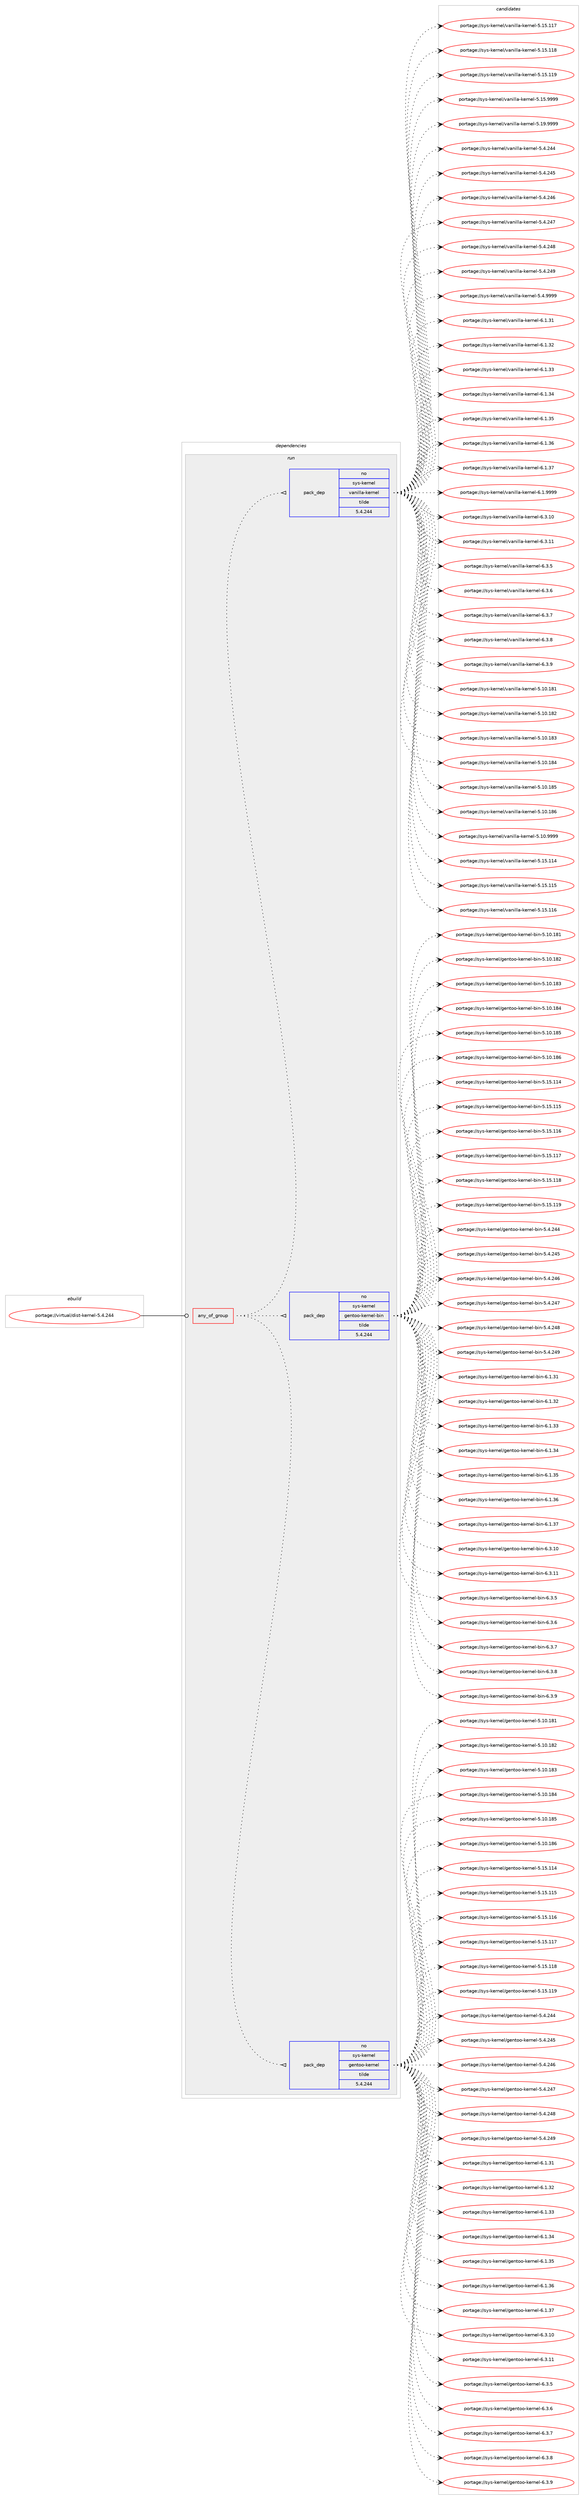 digraph prolog {

# *************
# Graph options
# *************

newrank=true;
concentrate=true;
compound=true;
graph [rankdir=LR,fontname=Helvetica,fontsize=10,ranksep=1.5];#, ranksep=2.5, nodesep=0.2];
edge  [arrowhead=vee];
node  [fontname=Helvetica,fontsize=10];

# **********
# The ebuild
# **********

subgraph cluster_leftcol {
color=gray;
rank=same;
label=<<i>ebuild</i>>;
id [label="portage://virtual/dist-kernel-5.4.244", color=red, width=4, href="../virtual/dist-kernel-5.4.244.svg"];
}

# ****************
# The dependencies
# ****************

subgraph cluster_midcol {
color=gray;
label=<<i>dependencies</i>>;
subgraph cluster_compile {
fillcolor="#eeeeee";
style=filled;
label=<<i>compile</i>>;
}
subgraph cluster_compileandrun {
fillcolor="#eeeeee";
style=filled;
label=<<i>compile and run</i>>;
}
subgraph cluster_run {
fillcolor="#eeeeee";
style=filled;
label=<<i>run</i>>;
subgraph any16 {
dependency258 [label=<<TABLE BORDER="0" CELLBORDER="1" CELLSPACING="0" CELLPADDING="4"><TR><TD CELLPADDING="10">any_of_group</TD></TR></TABLE>>, shape=none, color=red];subgraph pack152 {
dependency259 [label=<<TABLE BORDER="0" CELLBORDER="1" CELLSPACING="0" CELLPADDING="4" WIDTH="220"><TR><TD ROWSPAN="6" CELLPADDING="30">pack_dep</TD></TR><TR><TD WIDTH="110">no</TD></TR><TR><TD>sys-kernel</TD></TR><TR><TD>gentoo-kernel</TD></TR><TR><TD>tilde</TD></TR><TR><TD>5.4.244</TD></TR></TABLE>>, shape=none, color=blue];
}
dependency258:e -> dependency259:w [weight=20,style="dotted",arrowhead="oinv"];
subgraph pack153 {
dependency260 [label=<<TABLE BORDER="0" CELLBORDER="1" CELLSPACING="0" CELLPADDING="4" WIDTH="220"><TR><TD ROWSPAN="6" CELLPADDING="30">pack_dep</TD></TR><TR><TD WIDTH="110">no</TD></TR><TR><TD>sys-kernel</TD></TR><TR><TD>gentoo-kernel-bin</TD></TR><TR><TD>tilde</TD></TR><TR><TD>5.4.244</TD></TR></TABLE>>, shape=none, color=blue];
}
dependency258:e -> dependency260:w [weight=20,style="dotted",arrowhead="oinv"];
subgraph pack154 {
dependency261 [label=<<TABLE BORDER="0" CELLBORDER="1" CELLSPACING="0" CELLPADDING="4" WIDTH="220"><TR><TD ROWSPAN="6" CELLPADDING="30">pack_dep</TD></TR><TR><TD WIDTH="110">no</TD></TR><TR><TD>sys-kernel</TD></TR><TR><TD>vanilla-kernel</TD></TR><TR><TD>tilde</TD></TR><TR><TD>5.4.244</TD></TR></TABLE>>, shape=none, color=blue];
}
dependency258:e -> dependency261:w [weight=20,style="dotted",arrowhead="oinv"];
}
id:e -> dependency258:w [weight=20,style="solid",arrowhead="odot"];
}
}

# **************
# The candidates
# **************

subgraph cluster_choices {
rank=same;
color=gray;
label=<<i>candidates</i>>;

subgraph choice152 {
color=black;
nodesep=1;
choice115121115451071011141101011084710310111011611111145107101114110101108455346494846495649 [label="portage://sys-kernel/gentoo-kernel-5.10.181", color=red, width=4,href="../sys-kernel/gentoo-kernel-5.10.181.svg"];
choice115121115451071011141101011084710310111011611111145107101114110101108455346494846495650 [label="portage://sys-kernel/gentoo-kernel-5.10.182", color=red, width=4,href="../sys-kernel/gentoo-kernel-5.10.182.svg"];
choice115121115451071011141101011084710310111011611111145107101114110101108455346494846495651 [label="portage://sys-kernel/gentoo-kernel-5.10.183", color=red, width=4,href="../sys-kernel/gentoo-kernel-5.10.183.svg"];
choice115121115451071011141101011084710310111011611111145107101114110101108455346494846495652 [label="portage://sys-kernel/gentoo-kernel-5.10.184", color=red, width=4,href="../sys-kernel/gentoo-kernel-5.10.184.svg"];
choice115121115451071011141101011084710310111011611111145107101114110101108455346494846495653 [label="portage://sys-kernel/gentoo-kernel-5.10.185", color=red, width=4,href="../sys-kernel/gentoo-kernel-5.10.185.svg"];
choice115121115451071011141101011084710310111011611111145107101114110101108455346494846495654 [label="portage://sys-kernel/gentoo-kernel-5.10.186", color=red, width=4,href="../sys-kernel/gentoo-kernel-5.10.186.svg"];
choice115121115451071011141101011084710310111011611111145107101114110101108455346495346494952 [label="portage://sys-kernel/gentoo-kernel-5.15.114", color=red, width=4,href="../sys-kernel/gentoo-kernel-5.15.114.svg"];
choice115121115451071011141101011084710310111011611111145107101114110101108455346495346494953 [label="portage://sys-kernel/gentoo-kernel-5.15.115", color=red, width=4,href="../sys-kernel/gentoo-kernel-5.15.115.svg"];
choice115121115451071011141101011084710310111011611111145107101114110101108455346495346494954 [label="portage://sys-kernel/gentoo-kernel-5.15.116", color=red, width=4,href="../sys-kernel/gentoo-kernel-5.15.116.svg"];
choice115121115451071011141101011084710310111011611111145107101114110101108455346495346494955 [label="portage://sys-kernel/gentoo-kernel-5.15.117", color=red, width=4,href="../sys-kernel/gentoo-kernel-5.15.117.svg"];
choice115121115451071011141101011084710310111011611111145107101114110101108455346495346494956 [label="portage://sys-kernel/gentoo-kernel-5.15.118", color=red, width=4,href="../sys-kernel/gentoo-kernel-5.15.118.svg"];
choice115121115451071011141101011084710310111011611111145107101114110101108455346495346494957 [label="portage://sys-kernel/gentoo-kernel-5.15.119", color=red, width=4,href="../sys-kernel/gentoo-kernel-5.15.119.svg"];
choice1151211154510710111411010110847103101110116111111451071011141101011084553465246505252 [label="portage://sys-kernel/gentoo-kernel-5.4.244", color=red, width=4,href="../sys-kernel/gentoo-kernel-5.4.244.svg"];
choice1151211154510710111411010110847103101110116111111451071011141101011084553465246505253 [label="portage://sys-kernel/gentoo-kernel-5.4.245", color=red, width=4,href="../sys-kernel/gentoo-kernel-5.4.245.svg"];
choice1151211154510710111411010110847103101110116111111451071011141101011084553465246505254 [label="portage://sys-kernel/gentoo-kernel-5.4.246", color=red, width=4,href="../sys-kernel/gentoo-kernel-5.4.246.svg"];
choice1151211154510710111411010110847103101110116111111451071011141101011084553465246505255 [label="portage://sys-kernel/gentoo-kernel-5.4.247", color=red, width=4,href="../sys-kernel/gentoo-kernel-5.4.247.svg"];
choice1151211154510710111411010110847103101110116111111451071011141101011084553465246505256 [label="portage://sys-kernel/gentoo-kernel-5.4.248", color=red, width=4,href="../sys-kernel/gentoo-kernel-5.4.248.svg"];
choice1151211154510710111411010110847103101110116111111451071011141101011084553465246505257 [label="portage://sys-kernel/gentoo-kernel-5.4.249", color=red, width=4,href="../sys-kernel/gentoo-kernel-5.4.249.svg"];
choice11512111545107101114110101108471031011101161111114510710111411010110845544649465149 [label="portage://sys-kernel/gentoo-kernel-6.1.31", color=red, width=4,href="../sys-kernel/gentoo-kernel-6.1.31.svg"];
choice11512111545107101114110101108471031011101161111114510710111411010110845544649465150 [label="portage://sys-kernel/gentoo-kernel-6.1.32", color=red, width=4,href="../sys-kernel/gentoo-kernel-6.1.32.svg"];
choice11512111545107101114110101108471031011101161111114510710111411010110845544649465151 [label="portage://sys-kernel/gentoo-kernel-6.1.33", color=red, width=4,href="../sys-kernel/gentoo-kernel-6.1.33.svg"];
choice11512111545107101114110101108471031011101161111114510710111411010110845544649465152 [label="portage://sys-kernel/gentoo-kernel-6.1.34", color=red, width=4,href="../sys-kernel/gentoo-kernel-6.1.34.svg"];
choice11512111545107101114110101108471031011101161111114510710111411010110845544649465153 [label="portage://sys-kernel/gentoo-kernel-6.1.35", color=red, width=4,href="../sys-kernel/gentoo-kernel-6.1.35.svg"];
choice11512111545107101114110101108471031011101161111114510710111411010110845544649465154 [label="portage://sys-kernel/gentoo-kernel-6.1.36", color=red, width=4,href="../sys-kernel/gentoo-kernel-6.1.36.svg"];
choice11512111545107101114110101108471031011101161111114510710111411010110845544649465155 [label="portage://sys-kernel/gentoo-kernel-6.1.37", color=red, width=4,href="../sys-kernel/gentoo-kernel-6.1.37.svg"];
choice11512111545107101114110101108471031011101161111114510710111411010110845544651464948 [label="portage://sys-kernel/gentoo-kernel-6.3.10", color=red, width=4,href="../sys-kernel/gentoo-kernel-6.3.10.svg"];
choice11512111545107101114110101108471031011101161111114510710111411010110845544651464949 [label="portage://sys-kernel/gentoo-kernel-6.3.11", color=red, width=4,href="../sys-kernel/gentoo-kernel-6.3.11.svg"];
choice115121115451071011141101011084710310111011611111145107101114110101108455446514653 [label="portage://sys-kernel/gentoo-kernel-6.3.5", color=red, width=4,href="../sys-kernel/gentoo-kernel-6.3.5.svg"];
choice115121115451071011141101011084710310111011611111145107101114110101108455446514654 [label="portage://sys-kernel/gentoo-kernel-6.3.6", color=red, width=4,href="../sys-kernel/gentoo-kernel-6.3.6.svg"];
choice115121115451071011141101011084710310111011611111145107101114110101108455446514655 [label="portage://sys-kernel/gentoo-kernel-6.3.7", color=red, width=4,href="../sys-kernel/gentoo-kernel-6.3.7.svg"];
choice115121115451071011141101011084710310111011611111145107101114110101108455446514656 [label="portage://sys-kernel/gentoo-kernel-6.3.8", color=red, width=4,href="../sys-kernel/gentoo-kernel-6.3.8.svg"];
choice115121115451071011141101011084710310111011611111145107101114110101108455446514657 [label="portage://sys-kernel/gentoo-kernel-6.3.9", color=red, width=4,href="../sys-kernel/gentoo-kernel-6.3.9.svg"];
dependency259:e -> choice115121115451071011141101011084710310111011611111145107101114110101108455346494846495649:w [style=dotted,weight="100"];
dependency259:e -> choice115121115451071011141101011084710310111011611111145107101114110101108455346494846495650:w [style=dotted,weight="100"];
dependency259:e -> choice115121115451071011141101011084710310111011611111145107101114110101108455346494846495651:w [style=dotted,weight="100"];
dependency259:e -> choice115121115451071011141101011084710310111011611111145107101114110101108455346494846495652:w [style=dotted,weight="100"];
dependency259:e -> choice115121115451071011141101011084710310111011611111145107101114110101108455346494846495653:w [style=dotted,weight="100"];
dependency259:e -> choice115121115451071011141101011084710310111011611111145107101114110101108455346494846495654:w [style=dotted,weight="100"];
dependency259:e -> choice115121115451071011141101011084710310111011611111145107101114110101108455346495346494952:w [style=dotted,weight="100"];
dependency259:e -> choice115121115451071011141101011084710310111011611111145107101114110101108455346495346494953:w [style=dotted,weight="100"];
dependency259:e -> choice115121115451071011141101011084710310111011611111145107101114110101108455346495346494954:w [style=dotted,weight="100"];
dependency259:e -> choice115121115451071011141101011084710310111011611111145107101114110101108455346495346494955:w [style=dotted,weight="100"];
dependency259:e -> choice115121115451071011141101011084710310111011611111145107101114110101108455346495346494956:w [style=dotted,weight="100"];
dependency259:e -> choice115121115451071011141101011084710310111011611111145107101114110101108455346495346494957:w [style=dotted,weight="100"];
dependency259:e -> choice1151211154510710111411010110847103101110116111111451071011141101011084553465246505252:w [style=dotted,weight="100"];
dependency259:e -> choice1151211154510710111411010110847103101110116111111451071011141101011084553465246505253:w [style=dotted,weight="100"];
dependency259:e -> choice1151211154510710111411010110847103101110116111111451071011141101011084553465246505254:w [style=dotted,weight="100"];
dependency259:e -> choice1151211154510710111411010110847103101110116111111451071011141101011084553465246505255:w [style=dotted,weight="100"];
dependency259:e -> choice1151211154510710111411010110847103101110116111111451071011141101011084553465246505256:w [style=dotted,weight="100"];
dependency259:e -> choice1151211154510710111411010110847103101110116111111451071011141101011084553465246505257:w [style=dotted,weight="100"];
dependency259:e -> choice11512111545107101114110101108471031011101161111114510710111411010110845544649465149:w [style=dotted,weight="100"];
dependency259:e -> choice11512111545107101114110101108471031011101161111114510710111411010110845544649465150:w [style=dotted,weight="100"];
dependency259:e -> choice11512111545107101114110101108471031011101161111114510710111411010110845544649465151:w [style=dotted,weight="100"];
dependency259:e -> choice11512111545107101114110101108471031011101161111114510710111411010110845544649465152:w [style=dotted,weight="100"];
dependency259:e -> choice11512111545107101114110101108471031011101161111114510710111411010110845544649465153:w [style=dotted,weight="100"];
dependency259:e -> choice11512111545107101114110101108471031011101161111114510710111411010110845544649465154:w [style=dotted,weight="100"];
dependency259:e -> choice11512111545107101114110101108471031011101161111114510710111411010110845544649465155:w [style=dotted,weight="100"];
dependency259:e -> choice11512111545107101114110101108471031011101161111114510710111411010110845544651464948:w [style=dotted,weight="100"];
dependency259:e -> choice11512111545107101114110101108471031011101161111114510710111411010110845544651464949:w [style=dotted,weight="100"];
dependency259:e -> choice115121115451071011141101011084710310111011611111145107101114110101108455446514653:w [style=dotted,weight="100"];
dependency259:e -> choice115121115451071011141101011084710310111011611111145107101114110101108455446514654:w [style=dotted,weight="100"];
dependency259:e -> choice115121115451071011141101011084710310111011611111145107101114110101108455446514655:w [style=dotted,weight="100"];
dependency259:e -> choice115121115451071011141101011084710310111011611111145107101114110101108455446514656:w [style=dotted,weight="100"];
dependency259:e -> choice115121115451071011141101011084710310111011611111145107101114110101108455446514657:w [style=dotted,weight="100"];
}
subgraph choice153 {
color=black;
nodesep=1;
choice1151211154510710111411010110847103101110116111111451071011141101011084598105110455346494846495649 [label="portage://sys-kernel/gentoo-kernel-bin-5.10.181", color=red, width=4,href="../sys-kernel/gentoo-kernel-bin-5.10.181.svg"];
choice1151211154510710111411010110847103101110116111111451071011141101011084598105110455346494846495650 [label="portage://sys-kernel/gentoo-kernel-bin-5.10.182", color=red, width=4,href="../sys-kernel/gentoo-kernel-bin-5.10.182.svg"];
choice1151211154510710111411010110847103101110116111111451071011141101011084598105110455346494846495651 [label="portage://sys-kernel/gentoo-kernel-bin-5.10.183", color=red, width=4,href="../sys-kernel/gentoo-kernel-bin-5.10.183.svg"];
choice1151211154510710111411010110847103101110116111111451071011141101011084598105110455346494846495652 [label="portage://sys-kernel/gentoo-kernel-bin-5.10.184", color=red, width=4,href="../sys-kernel/gentoo-kernel-bin-5.10.184.svg"];
choice1151211154510710111411010110847103101110116111111451071011141101011084598105110455346494846495653 [label="portage://sys-kernel/gentoo-kernel-bin-5.10.185", color=red, width=4,href="../sys-kernel/gentoo-kernel-bin-5.10.185.svg"];
choice1151211154510710111411010110847103101110116111111451071011141101011084598105110455346494846495654 [label="portage://sys-kernel/gentoo-kernel-bin-5.10.186", color=red, width=4,href="../sys-kernel/gentoo-kernel-bin-5.10.186.svg"];
choice1151211154510710111411010110847103101110116111111451071011141101011084598105110455346495346494952 [label="portage://sys-kernel/gentoo-kernel-bin-5.15.114", color=red, width=4,href="../sys-kernel/gentoo-kernel-bin-5.15.114.svg"];
choice1151211154510710111411010110847103101110116111111451071011141101011084598105110455346495346494953 [label="portage://sys-kernel/gentoo-kernel-bin-5.15.115", color=red, width=4,href="../sys-kernel/gentoo-kernel-bin-5.15.115.svg"];
choice1151211154510710111411010110847103101110116111111451071011141101011084598105110455346495346494954 [label="portage://sys-kernel/gentoo-kernel-bin-5.15.116", color=red, width=4,href="../sys-kernel/gentoo-kernel-bin-5.15.116.svg"];
choice1151211154510710111411010110847103101110116111111451071011141101011084598105110455346495346494955 [label="portage://sys-kernel/gentoo-kernel-bin-5.15.117", color=red, width=4,href="../sys-kernel/gentoo-kernel-bin-5.15.117.svg"];
choice1151211154510710111411010110847103101110116111111451071011141101011084598105110455346495346494956 [label="portage://sys-kernel/gentoo-kernel-bin-5.15.118", color=red, width=4,href="../sys-kernel/gentoo-kernel-bin-5.15.118.svg"];
choice1151211154510710111411010110847103101110116111111451071011141101011084598105110455346495346494957 [label="portage://sys-kernel/gentoo-kernel-bin-5.15.119", color=red, width=4,href="../sys-kernel/gentoo-kernel-bin-5.15.119.svg"];
choice11512111545107101114110101108471031011101161111114510710111411010110845981051104553465246505252 [label="portage://sys-kernel/gentoo-kernel-bin-5.4.244", color=red, width=4,href="../sys-kernel/gentoo-kernel-bin-5.4.244.svg"];
choice11512111545107101114110101108471031011101161111114510710111411010110845981051104553465246505253 [label="portage://sys-kernel/gentoo-kernel-bin-5.4.245", color=red, width=4,href="../sys-kernel/gentoo-kernel-bin-5.4.245.svg"];
choice11512111545107101114110101108471031011101161111114510710111411010110845981051104553465246505254 [label="portage://sys-kernel/gentoo-kernel-bin-5.4.246", color=red, width=4,href="../sys-kernel/gentoo-kernel-bin-5.4.246.svg"];
choice11512111545107101114110101108471031011101161111114510710111411010110845981051104553465246505255 [label="portage://sys-kernel/gentoo-kernel-bin-5.4.247", color=red, width=4,href="../sys-kernel/gentoo-kernel-bin-5.4.247.svg"];
choice11512111545107101114110101108471031011101161111114510710111411010110845981051104553465246505256 [label="portage://sys-kernel/gentoo-kernel-bin-5.4.248", color=red, width=4,href="../sys-kernel/gentoo-kernel-bin-5.4.248.svg"];
choice11512111545107101114110101108471031011101161111114510710111411010110845981051104553465246505257 [label="portage://sys-kernel/gentoo-kernel-bin-5.4.249", color=red, width=4,href="../sys-kernel/gentoo-kernel-bin-5.4.249.svg"];
choice115121115451071011141101011084710310111011611111145107101114110101108459810511045544649465149 [label="portage://sys-kernel/gentoo-kernel-bin-6.1.31", color=red, width=4,href="../sys-kernel/gentoo-kernel-bin-6.1.31.svg"];
choice115121115451071011141101011084710310111011611111145107101114110101108459810511045544649465150 [label="portage://sys-kernel/gentoo-kernel-bin-6.1.32", color=red, width=4,href="../sys-kernel/gentoo-kernel-bin-6.1.32.svg"];
choice115121115451071011141101011084710310111011611111145107101114110101108459810511045544649465151 [label="portage://sys-kernel/gentoo-kernel-bin-6.1.33", color=red, width=4,href="../sys-kernel/gentoo-kernel-bin-6.1.33.svg"];
choice115121115451071011141101011084710310111011611111145107101114110101108459810511045544649465152 [label="portage://sys-kernel/gentoo-kernel-bin-6.1.34", color=red, width=4,href="../sys-kernel/gentoo-kernel-bin-6.1.34.svg"];
choice115121115451071011141101011084710310111011611111145107101114110101108459810511045544649465153 [label="portage://sys-kernel/gentoo-kernel-bin-6.1.35", color=red, width=4,href="../sys-kernel/gentoo-kernel-bin-6.1.35.svg"];
choice115121115451071011141101011084710310111011611111145107101114110101108459810511045544649465154 [label="portage://sys-kernel/gentoo-kernel-bin-6.1.36", color=red, width=4,href="../sys-kernel/gentoo-kernel-bin-6.1.36.svg"];
choice115121115451071011141101011084710310111011611111145107101114110101108459810511045544649465155 [label="portage://sys-kernel/gentoo-kernel-bin-6.1.37", color=red, width=4,href="../sys-kernel/gentoo-kernel-bin-6.1.37.svg"];
choice115121115451071011141101011084710310111011611111145107101114110101108459810511045544651464948 [label="portage://sys-kernel/gentoo-kernel-bin-6.3.10", color=red, width=4,href="../sys-kernel/gentoo-kernel-bin-6.3.10.svg"];
choice115121115451071011141101011084710310111011611111145107101114110101108459810511045544651464949 [label="portage://sys-kernel/gentoo-kernel-bin-6.3.11", color=red, width=4,href="../sys-kernel/gentoo-kernel-bin-6.3.11.svg"];
choice1151211154510710111411010110847103101110116111111451071011141101011084598105110455446514653 [label="portage://sys-kernel/gentoo-kernel-bin-6.3.5", color=red, width=4,href="../sys-kernel/gentoo-kernel-bin-6.3.5.svg"];
choice1151211154510710111411010110847103101110116111111451071011141101011084598105110455446514654 [label="portage://sys-kernel/gentoo-kernel-bin-6.3.6", color=red, width=4,href="../sys-kernel/gentoo-kernel-bin-6.3.6.svg"];
choice1151211154510710111411010110847103101110116111111451071011141101011084598105110455446514655 [label="portage://sys-kernel/gentoo-kernel-bin-6.3.7", color=red, width=4,href="../sys-kernel/gentoo-kernel-bin-6.3.7.svg"];
choice1151211154510710111411010110847103101110116111111451071011141101011084598105110455446514656 [label="portage://sys-kernel/gentoo-kernel-bin-6.3.8", color=red, width=4,href="../sys-kernel/gentoo-kernel-bin-6.3.8.svg"];
choice1151211154510710111411010110847103101110116111111451071011141101011084598105110455446514657 [label="portage://sys-kernel/gentoo-kernel-bin-6.3.9", color=red, width=4,href="../sys-kernel/gentoo-kernel-bin-6.3.9.svg"];
dependency260:e -> choice1151211154510710111411010110847103101110116111111451071011141101011084598105110455346494846495649:w [style=dotted,weight="100"];
dependency260:e -> choice1151211154510710111411010110847103101110116111111451071011141101011084598105110455346494846495650:w [style=dotted,weight="100"];
dependency260:e -> choice1151211154510710111411010110847103101110116111111451071011141101011084598105110455346494846495651:w [style=dotted,weight="100"];
dependency260:e -> choice1151211154510710111411010110847103101110116111111451071011141101011084598105110455346494846495652:w [style=dotted,weight="100"];
dependency260:e -> choice1151211154510710111411010110847103101110116111111451071011141101011084598105110455346494846495653:w [style=dotted,weight="100"];
dependency260:e -> choice1151211154510710111411010110847103101110116111111451071011141101011084598105110455346494846495654:w [style=dotted,weight="100"];
dependency260:e -> choice1151211154510710111411010110847103101110116111111451071011141101011084598105110455346495346494952:w [style=dotted,weight="100"];
dependency260:e -> choice1151211154510710111411010110847103101110116111111451071011141101011084598105110455346495346494953:w [style=dotted,weight="100"];
dependency260:e -> choice1151211154510710111411010110847103101110116111111451071011141101011084598105110455346495346494954:w [style=dotted,weight="100"];
dependency260:e -> choice1151211154510710111411010110847103101110116111111451071011141101011084598105110455346495346494955:w [style=dotted,weight="100"];
dependency260:e -> choice1151211154510710111411010110847103101110116111111451071011141101011084598105110455346495346494956:w [style=dotted,weight="100"];
dependency260:e -> choice1151211154510710111411010110847103101110116111111451071011141101011084598105110455346495346494957:w [style=dotted,weight="100"];
dependency260:e -> choice11512111545107101114110101108471031011101161111114510710111411010110845981051104553465246505252:w [style=dotted,weight="100"];
dependency260:e -> choice11512111545107101114110101108471031011101161111114510710111411010110845981051104553465246505253:w [style=dotted,weight="100"];
dependency260:e -> choice11512111545107101114110101108471031011101161111114510710111411010110845981051104553465246505254:w [style=dotted,weight="100"];
dependency260:e -> choice11512111545107101114110101108471031011101161111114510710111411010110845981051104553465246505255:w [style=dotted,weight="100"];
dependency260:e -> choice11512111545107101114110101108471031011101161111114510710111411010110845981051104553465246505256:w [style=dotted,weight="100"];
dependency260:e -> choice11512111545107101114110101108471031011101161111114510710111411010110845981051104553465246505257:w [style=dotted,weight="100"];
dependency260:e -> choice115121115451071011141101011084710310111011611111145107101114110101108459810511045544649465149:w [style=dotted,weight="100"];
dependency260:e -> choice115121115451071011141101011084710310111011611111145107101114110101108459810511045544649465150:w [style=dotted,weight="100"];
dependency260:e -> choice115121115451071011141101011084710310111011611111145107101114110101108459810511045544649465151:w [style=dotted,weight="100"];
dependency260:e -> choice115121115451071011141101011084710310111011611111145107101114110101108459810511045544649465152:w [style=dotted,weight="100"];
dependency260:e -> choice115121115451071011141101011084710310111011611111145107101114110101108459810511045544649465153:w [style=dotted,weight="100"];
dependency260:e -> choice115121115451071011141101011084710310111011611111145107101114110101108459810511045544649465154:w [style=dotted,weight="100"];
dependency260:e -> choice115121115451071011141101011084710310111011611111145107101114110101108459810511045544649465155:w [style=dotted,weight="100"];
dependency260:e -> choice115121115451071011141101011084710310111011611111145107101114110101108459810511045544651464948:w [style=dotted,weight="100"];
dependency260:e -> choice115121115451071011141101011084710310111011611111145107101114110101108459810511045544651464949:w [style=dotted,weight="100"];
dependency260:e -> choice1151211154510710111411010110847103101110116111111451071011141101011084598105110455446514653:w [style=dotted,weight="100"];
dependency260:e -> choice1151211154510710111411010110847103101110116111111451071011141101011084598105110455446514654:w [style=dotted,weight="100"];
dependency260:e -> choice1151211154510710111411010110847103101110116111111451071011141101011084598105110455446514655:w [style=dotted,weight="100"];
dependency260:e -> choice1151211154510710111411010110847103101110116111111451071011141101011084598105110455446514656:w [style=dotted,weight="100"];
dependency260:e -> choice1151211154510710111411010110847103101110116111111451071011141101011084598105110455446514657:w [style=dotted,weight="100"];
}
subgraph choice154 {
color=black;
nodesep=1;
choice1151211154510710111411010110847118971101051081089745107101114110101108455346494846495649 [label="portage://sys-kernel/vanilla-kernel-5.10.181", color=red, width=4,href="../sys-kernel/vanilla-kernel-5.10.181.svg"];
choice1151211154510710111411010110847118971101051081089745107101114110101108455346494846495650 [label="portage://sys-kernel/vanilla-kernel-5.10.182", color=red, width=4,href="../sys-kernel/vanilla-kernel-5.10.182.svg"];
choice1151211154510710111411010110847118971101051081089745107101114110101108455346494846495651 [label="portage://sys-kernel/vanilla-kernel-5.10.183", color=red, width=4,href="../sys-kernel/vanilla-kernel-5.10.183.svg"];
choice1151211154510710111411010110847118971101051081089745107101114110101108455346494846495652 [label="portage://sys-kernel/vanilla-kernel-5.10.184", color=red, width=4,href="../sys-kernel/vanilla-kernel-5.10.184.svg"];
choice1151211154510710111411010110847118971101051081089745107101114110101108455346494846495653 [label="portage://sys-kernel/vanilla-kernel-5.10.185", color=red, width=4,href="../sys-kernel/vanilla-kernel-5.10.185.svg"];
choice1151211154510710111411010110847118971101051081089745107101114110101108455346494846495654 [label="portage://sys-kernel/vanilla-kernel-5.10.186", color=red, width=4,href="../sys-kernel/vanilla-kernel-5.10.186.svg"];
choice115121115451071011141101011084711897110105108108974510710111411010110845534649484657575757 [label="portage://sys-kernel/vanilla-kernel-5.10.9999", color=red, width=4,href="../sys-kernel/vanilla-kernel-5.10.9999.svg"];
choice1151211154510710111411010110847118971101051081089745107101114110101108455346495346494952 [label="portage://sys-kernel/vanilla-kernel-5.15.114", color=red, width=4,href="../sys-kernel/vanilla-kernel-5.15.114.svg"];
choice1151211154510710111411010110847118971101051081089745107101114110101108455346495346494953 [label="portage://sys-kernel/vanilla-kernel-5.15.115", color=red, width=4,href="../sys-kernel/vanilla-kernel-5.15.115.svg"];
choice1151211154510710111411010110847118971101051081089745107101114110101108455346495346494954 [label="portage://sys-kernel/vanilla-kernel-5.15.116", color=red, width=4,href="../sys-kernel/vanilla-kernel-5.15.116.svg"];
choice1151211154510710111411010110847118971101051081089745107101114110101108455346495346494955 [label="portage://sys-kernel/vanilla-kernel-5.15.117", color=red, width=4,href="../sys-kernel/vanilla-kernel-5.15.117.svg"];
choice1151211154510710111411010110847118971101051081089745107101114110101108455346495346494956 [label="portage://sys-kernel/vanilla-kernel-5.15.118", color=red, width=4,href="../sys-kernel/vanilla-kernel-5.15.118.svg"];
choice1151211154510710111411010110847118971101051081089745107101114110101108455346495346494957 [label="portage://sys-kernel/vanilla-kernel-5.15.119", color=red, width=4,href="../sys-kernel/vanilla-kernel-5.15.119.svg"];
choice115121115451071011141101011084711897110105108108974510710111411010110845534649534657575757 [label="portage://sys-kernel/vanilla-kernel-5.15.9999", color=red, width=4,href="../sys-kernel/vanilla-kernel-5.15.9999.svg"];
choice115121115451071011141101011084711897110105108108974510710111411010110845534649574657575757 [label="portage://sys-kernel/vanilla-kernel-5.19.9999", color=red, width=4,href="../sys-kernel/vanilla-kernel-5.19.9999.svg"];
choice11512111545107101114110101108471189711010510810897451071011141101011084553465246505252 [label="portage://sys-kernel/vanilla-kernel-5.4.244", color=red, width=4,href="../sys-kernel/vanilla-kernel-5.4.244.svg"];
choice11512111545107101114110101108471189711010510810897451071011141101011084553465246505253 [label="portage://sys-kernel/vanilla-kernel-5.4.245", color=red, width=4,href="../sys-kernel/vanilla-kernel-5.4.245.svg"];
choice11512111545107101114110101108471189711010510810897451071011141101011084553465246505254 [label="portage://sys-kernel/vanilla-kernel-5.4.246", color=red, width=4,href="../sys-kernel/vanilla-kernel-5.4.246.svg"];
choice11512111545107101114110101108471189711010510810897451071011141101011084553465246505255 [label="portage://sys-kernel/vanilla-kernel-5.4.247", color=red, width=4,href="../sys-kernel/vanilla-kernel-5.4.247.svg"];
choice11512111545107101114110101108471189711010510810897451071011141101011084553465246505256 [label="portage://sys-kernel/vanilla-kernel-5.4.248", color=red, width=4,href="../sys-kernel/vanilla-kernel-5.4.248.svg"];
choice11512111545107101114110101108471189711010510810897451071011141101011084553465246505257 [label="portage://sys-kernel/vanilla-kernel-5.4.249", color=red, width=4,href="../sys-kernel/vanilla-kernel-5.4.249.svg"];
choice1151211154510710111411010110847118971101051081089745107101114110101108455346524657575757 [label="portage://sys-kernel/vanilla-kernel-5.4.9999", color=red, width=4,href="../sys-kernel/vanilla-kernel-5.4.9999.svg"];
choice115121115451071011141101011084711897110105108108974510710111411010110845544649465149 [label="portage://sys-kernel/vanilla-kernel-6.1.31", color=red, width=4,href="../sys-kernel/vanilla-kernel-6.1.31.svg"];
choice115121115451071011141101011084711897110105108108974510710111411010110845544649465150 [label="portage://sys-kernel/vanilla-kernel-6.1.32", color=red, width=4,href="../sys-kernel/vanilla-kernel-6.1.32.svg"];
choice115121115451071011141101011084711897110105108108974510710111411010110845544649465151 [label="portage://sys-kernel/vanilla-kernel-6.1.33", color=red, width=4,href="../sys-kernel/vanilla-kernel-6.1.33.svg"];
choice115121115451071011141101011084711897110105108108974510710111411010110845544649465152 [label="portage://sys-kernel/vanilla-kernel-6.1.34", color=red, width=4,href="../sys-kernel/vanilla-kernel-6.1.34.svg"];
choice115121115451071011141101011084711897110105108108974510710111411010110845544649465153 [label="portage://sys-kernel/vanilla-kernel-6.1.35", color=red, width=4,href="../sys-kernel/vanilla-kernel-6.1.35.svg"];
choice115121115451071011141101011084711897110105108108974510710111411010110845544649465154 [label="portage://sys-kernel/vanilla-kernel-6.1.36", color=red, width=4,href="../sys-kernel/vanilla-kernel-6.1.36.svg"];
choice115121115451071011141101011084711897110105108108974510710111411010110845544649465155 [label="portage://sys-kernel/vanilla-kernel-6.1.37", color=red, width=4,href="../sys-kernel/vanilla-kernel-6.1.37.svg"];
choice1151211154510710111411010110847118971101051081089745107101114110101108455446494657575757 [label="portage://sys-kernel/vanilla-kernel-6.1.9999", color=red, width=4,href="../sys-kernel/vanilla-kernel-6.1.9999.svg"];
choice115121115451071011141101011084711897110105108108974510710111411010110845544651464948 [label="portage://sys-kernel/vanilla-kernel-6.3.10", color=red, width=4,href="../sys-kernel/vanilla-kernel-6.3.10.svg"];
choice115121115451071011141101011084711897110105108108974510710111411010110845544651464949 [label="portage://sys-kernel/vanilla-kernel-6.3.11", color=red, width=4,href="../sys-kernel/vanilla-kernel-6.3.11.svg"];
choice1151211154510710111411010110847118971101051081089745107101114110101108455446514653 [label="portage://sys-kernel/vanilla-kernel-6.3.5", color=red, width=4,href="../sys-kernel/vanilla-kernel-6.3.5.svg"];
choice1151211154510710111411010110847118971101051081089745107101114110101108455446514654 [label="portage://sys-kernel/vanilla-kernel-6.3.6", color=red, width=4,href="../sys-kernel/vanilla-kernel-6.3.6.svg"];
choice1151211154510710111411010110847118971101051081089745107101114110101108455446514655 [label="portage://sys-kernel/vanilla-kernel-6.3.7", color=red, width=4,href="../sys-kernel/vanilla-kernel-6.3.7.svg"];
choice1151211154510710111411010110847118971101051081089745107101114110101108455446514656 [label="portage://sys-kernel/vanilla-kernel-6.3.8", color=red, width=4,href="../sys-kernel/vanilla-kernel-6.3.8.svg"];
choice1151211154510710111411010110847118971101051081089745107101114110101108455446514657 [label="portage://sys-kernel/vanilla-kernel-6.3.9", color=red, width=4,href="../sys-kernel/vanilla-kernel-6.3.9.svg"];
dependency261:e -> choice1151211154510710111411010110847118971101051081089745107101114110101108455346494846495649:w [style=dotted,weight="100"];
dependency261:e -> choice1151211154510710111411010110847118971101051081089745107101114110101108455346494846495650:w [style=dotted,weight="100"];
dependency261:e -> choice1151211154510710111411010110847118971101051081089745107101114110101108455346494846495651:w [style=dotted,weight="100"];
dependency261:e -> choice1151211154510710111411010110847118971101051081089745107101114110101108455346494846495652:w [style=dotted,weight="100"];
dependency261:e -> choice1151211154510710111411010110847118971101051081089745107101114110101108455346494846495653:w [style=dotted,weight="100"];
dependency261:e -> choice1151211154510710111411010110847118971101051081089745107101114110101108455346494846495654:w [style=dotted,weight="100"];
dependency261:e -> choice115121115451071011141101011084711897110105108108974510710111411010110845534649484657575757:w [style=dotted,weight="100"];
dependency261:e -> choice1151211154510710111411010110847118971101051081089745107101114110101108455346495346494952:w [style=dotted,weight="100"];
dependency261:e -> choice1151211154510710111411010110847118971101051081089745107101114110101108455346495346494953:w [style=dotted,weight="100"];
dependency261:e -> choice1151211154510710111411010110847118971101051081089745107101114110101108455346495346494954:w [style=dotted,weight="100"];
dependency261:e -> choice1151211154510710111411010110847118971101051081089745107101114110101108455346495346494955:w [style=dotted,weight="100"];
dependency261:e -> choice1151211154510710111411010110847118971101051081089745107101114110101108455346495346494956:w [style=dotted,weight="100"];
dependency261:e -> choice1151211154510710111411010110847118971101051081089745107101114110101108455346495346494957:w [style=dotted,weight="100"];
dependency261:e -> choice115121115451071011141101011084711897110105108108974510710111411010110845534649534657575757:w [style=dotted,weight="100"];
dependency261:e -> choice115121115451071011141101011084711897110105108108974510710111411010110845534649574657575757:w [style=dotted,weight="100"];
dependency261:e -> choice11512111545107101114110101108471189711010510810897451071011141101011084553465246505252:w [style=dotted,weight="100"];
dependency261:e -> choice11512111545107101114110101108471189711010510810897451071011141101011084553465246505253:w [style=dotted,weight="100"];
dependency261:e -> choice11512111545107101114110101108471189711010510810897451071011141101011084553465246505254:w [style=dotted,weight="100"];
dependency261:e -> choice11512111545107101114110101108471189711010510810897451071011141101011084553465246505255:w [style=dotted,weight="100"];
dependency261:e -> choice11512111545107101114110101108471189711010510810897451071011141101011084553465246505256:w [style=dotted,weight="100"];
dependency261:e -> choice11512111545107101114110101108471189711010510810897451071011141101011084553465246505257:w [style=dotted,weight="100"];
dependency261:e -> choice1151211154510710111411010110847118971101051081089745107101114110101108455346524657575757:w [style=dotted,weight="100"];
dependency261:e -> choice115121115451071011141101011084711897110105108108974510710111411010110845544649465149:w [style=dotted,weight="100"];
dependency261:e -> choice115121115451071011141101011084711897110105108108974510710111411010110845544649465150:w [style=dotted,weight="100"];
dependency261:e -> choice115121115451071011141101011084711897110105108108974510710111411010110845544649465151:w [style=dotted,weight="100"];
dependency261:e -> choice115121115451071011141101011084711897110105108108974510710111411010110845544649465152:w [style=dotted,weight="100"];
dependency261:e -> choice115121115451071011141101011084711897110105108108974510710111411010110845544649465153:w [style=dotted,weight="100"];
dependency261:e -> choice115121115451071011141101011084711897110105108108974510710111411010110845544649465154:w [style=dotted,weight="100"];
dependency261:e -> choice115121115451071011141101011084711897110105108108974510710111411010110845544649465155:w [style=dotted,weight="100"];
dependency261:e -> choice1151211154510710111411010110847118971101051081089745107101114110101108455446494657575757:w [style=dotted,weight="100"];
dependency261:e -> choice115121115451071011141101011084711897110105108108974510710111411010110845544651464948:w [style=dotted,weight="100"];
dependency261:e -> choice115121115451071011141101011084711897110105108108974510710111411010110845544651464949:w [style=dotted,weight="100"];
dependency261:e -> choice1151211154510710111411010110847118971101051081089745107101114110101108455446514653:w [style=dotted,weight="100"];
dependency261:e -> choice1151211154510710111411010110847118971101051081089745107101114110101108455446514654:w [style=dotted,weight="100"];
dependency261:e -> choice1151211154510710111411010110847118971101051081089745107101114110101108455446514655:w [style=dotted,weight="100"];
dependency261:e -> choice1151211154510710111411010110847118971101051081089745107101114110101108455446514656:w [style=dotted,weight="100"];
dependency261:e -> choice1151211154510710111411010110847118971101051081089745107101114110101108455446514657:w [style=dotted,weight="100"];
}
}

}

